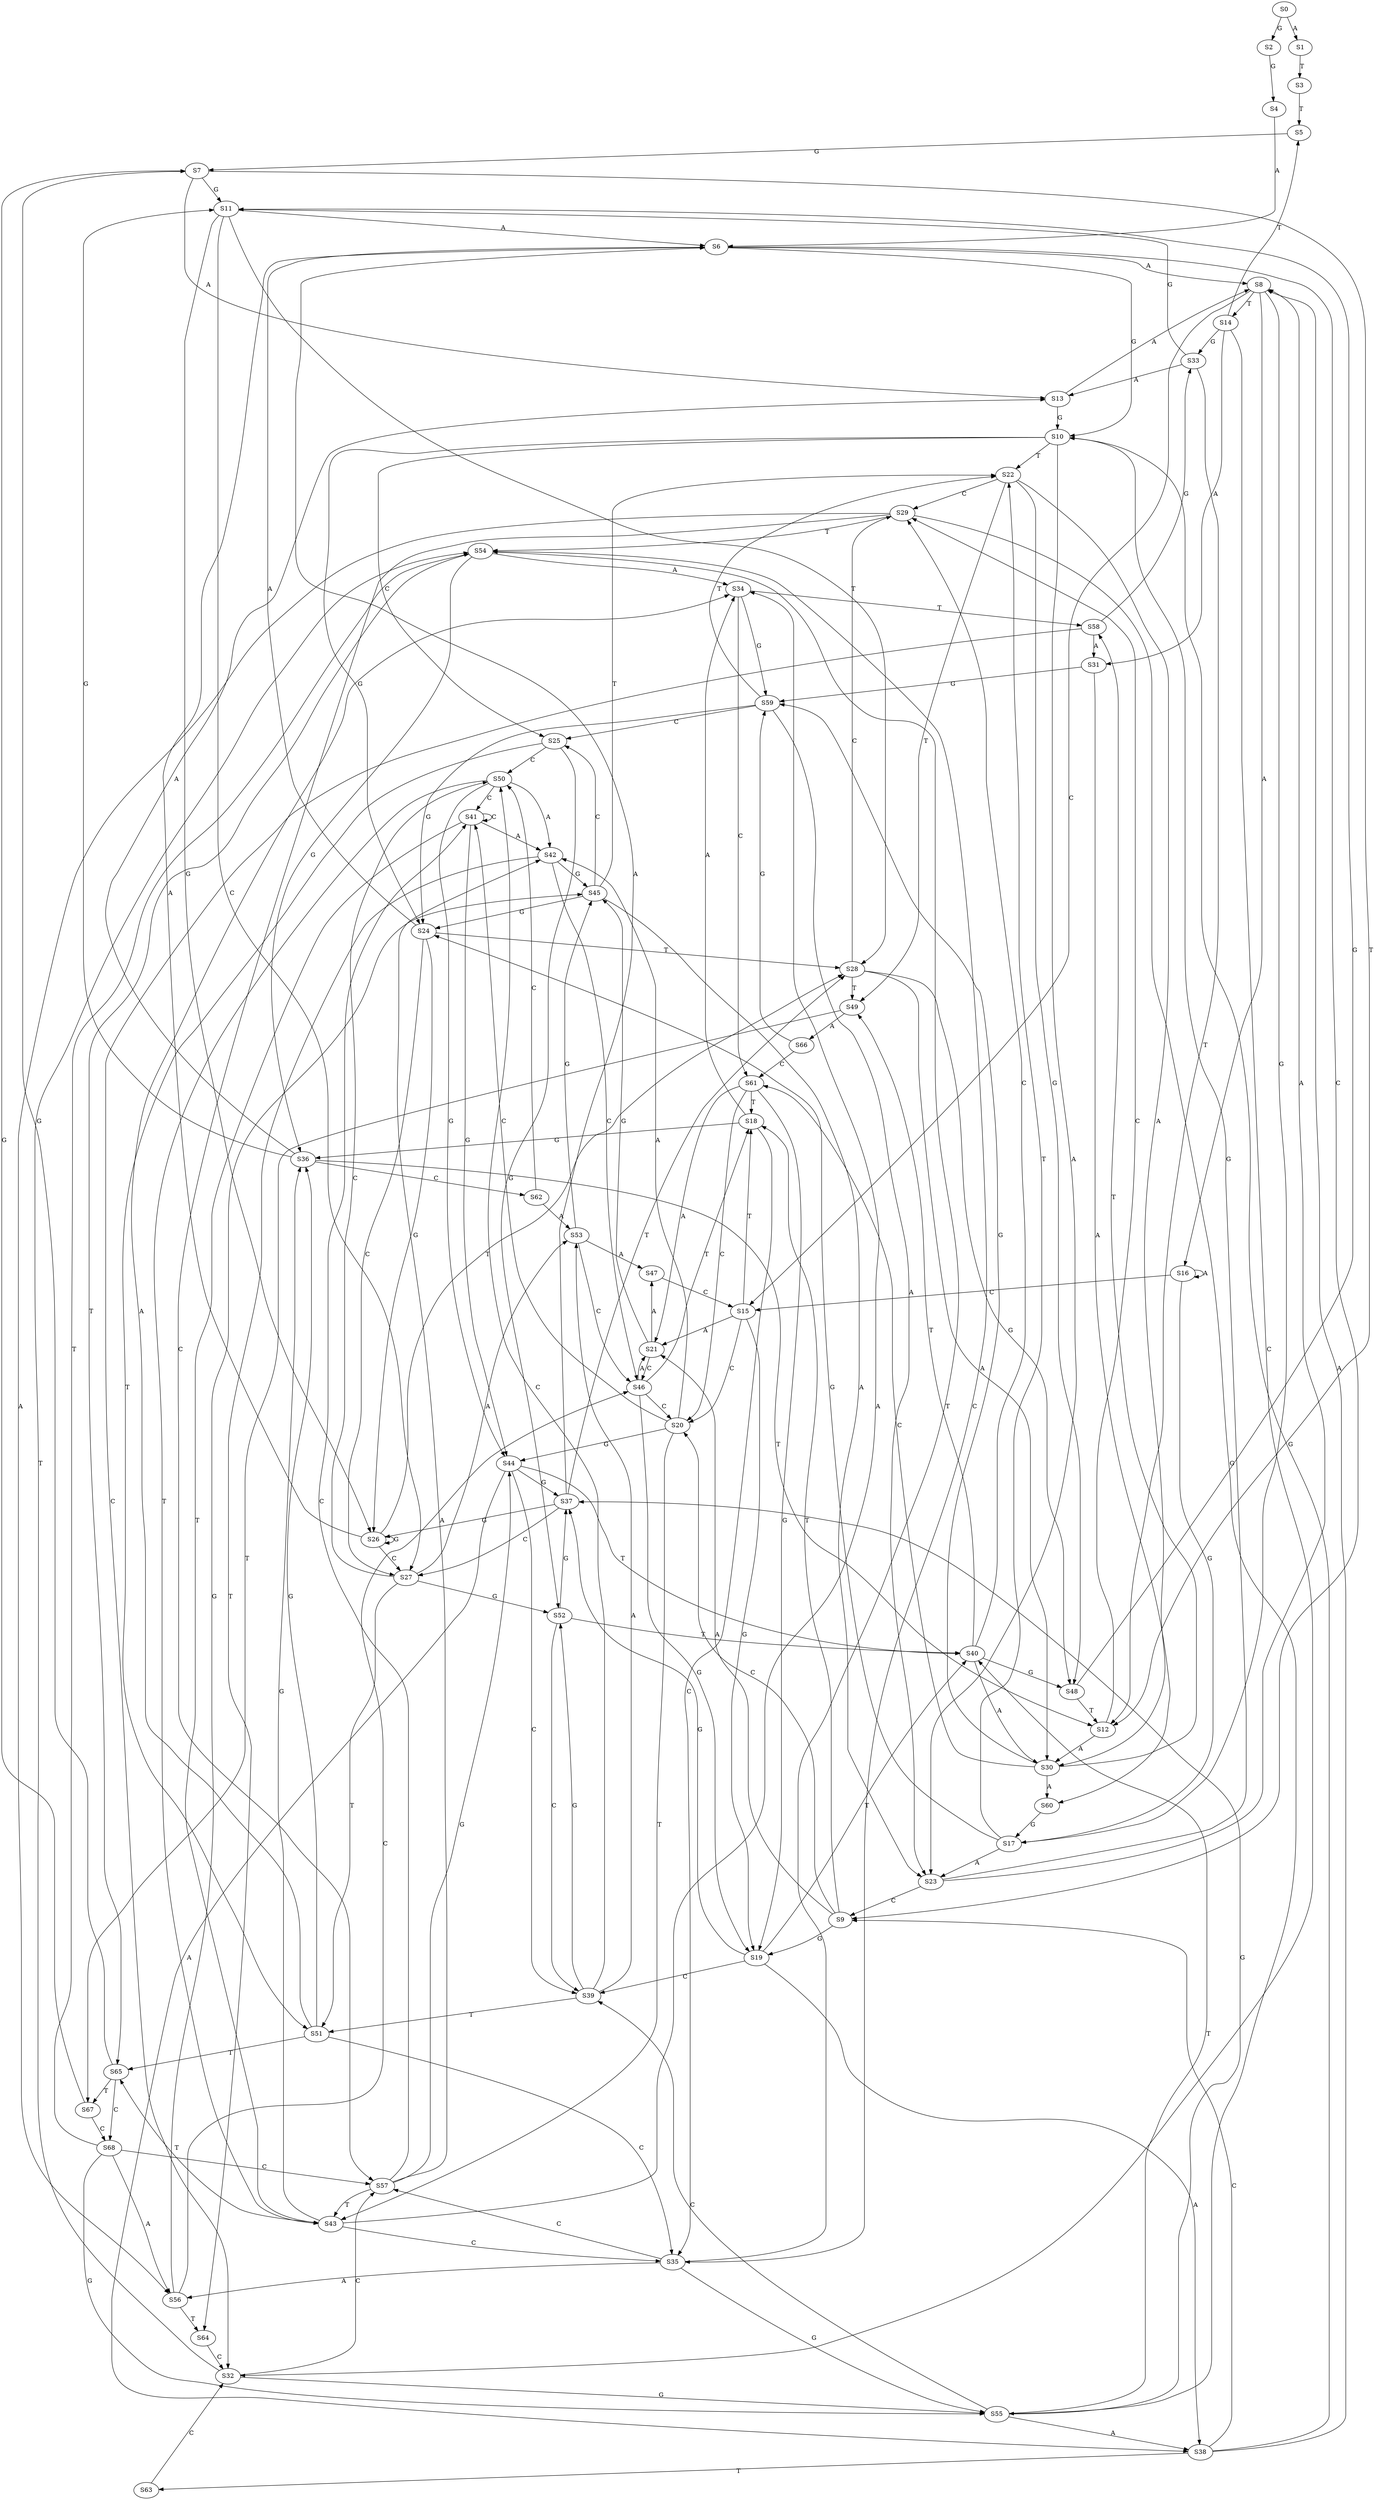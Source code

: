 strict digraph  {
	S0 -> S1 [ label = A ];
	S0 -> S2 [ label = G ];
	S1 -> S3 [ label = T ];
	S2 -> S4 [ label = G ];
	S3 -> S5 [ label = T ];
	S4 -> S6 [ label = A ];
	S5 -> S7 [ label = G ];
	S6 -> S8 [ label = A ];
	S6 -> S9 [ label = C ];
	S6 -> S10 [ label = G ];
	S7 -> S11 [ label = G ];
	S7 -> S12 [ label = T ];
	S7 -> S13 [ label = A ];
	S8 -> S14 [ label = T ];
	S8 -> S15 [ label = C ];
	S8 -> S16 [ label = A ];
	S8 -> S17 [ label = G ];
	S9 -> S18 [ label = T ];
	S9 -> S19 [ label = G ];
	S9 -> S20 [ label = C ];
	S9 -> S21 [ label = A ];
	S10 -> S22 [ label = T ];
	S10 -> S23 [ label = A ];
	S10 -> S24 [ label = G ];
	S10 -> S25 [ label = C ];
	S11 -> S26 [ label = G ];
	S11 -> S27 [ label = C ];
	S11 -> S6 [ label = A ];
	S11 -> S28 [ label = T ];
	S12 -> S29 [ label = C ];
	S12 -> S30 [ label = A ];
	S13 -> S10 [ label = G ];
	S13 -> S8 [ label = A ];
	S14 -> S31 [ label = A ];
	S14 -> S32 [ label = C ];
	S14 -> S33 [ label = G ];
	S14 -> S5 [ label = T ];
	S15 -> S21 [ label = A ];
	S15 -> S20 [ label = C ];
	S15 -> S19 [ label = G ];
	S15 -> S18 [ label = T ];
	S16 -> S17 [ label = G ];
	S16 -> S15 [ label = C ];
	S16 -> S16 [ label = A ];
	S17 -> S22 [ label = T ];
	S17 -> S23 [ label = A ];
	S17 -> S24 [ label = G ];
	S18 -> S34 [ label = A ];
	S18 -> S35 [ label = C ];
	S18 -> S36 [ label = G ];
	S19 -> S37 [ label = G ];
	S19 -> S38 [ label = A ];
	S19 -> S39 [ label = C ];
	S19 -> S40 [ label = T ];
	S20 -> S41 [ label = C ];
	S20 -> S42 [ label = A ];
	S20 -> S43 [ label = T ];
	S20 -> S44 [ label = G ];
	S21 -> S45 [ label = G ];
	S21 -> S46 [ label = C ];
	S21 -> S47 [ label = A ];
	S22 -> S30 [ label = A ];
	S22 -> S29 [ label = C ];
	S22 -> S48 [ label = G ];
	S22 -> S49 [ label = T ];
	S23 -> S8 [ label = A ];
	S23 -> S9 [ label = C ];
	S23 -> S10 [ label = G ];
	S24 -> S6 [ label = A ];
	S24 -> S26 [ label = G ];
	S24 -> S28 [ label = T ];
	S24 -> S27 [ label = C ];
	S25 -> S50 [ label = C ];
	S25 -> S51 [ label = T ];
	S25 -> S52 [ label = G ];
	S26 -> S28 [ label = T ];
	S26 -> S27 [ label = C ];
	S26 -> S26 [ label = G ];
	S26 -> S6 [ label = A ];
	S27 -> S51 [ label = T ];
	S27 -> S50 [ label = C ];
	S27 -> S53 [ label = A ];
	S27 -> S52 [ label = G ];
	S28 -> S30 [ label = A ];
	S28 -> S29 [ label = C ];
	S28 -> S48 [ label = G ];
	S28 -> S49 [ label = T ];
	S29 -> S54 [ label = T ];
	S29 -> S55 [ label = G ];
	S29 -> S56 [ label = A ];
	S29 -> S57 [ label = C ];
	S30 -> S58 [ label = T ];
	S30 -> S59 [ label = G ];
	S30 -> S60 [ label = A ];
	S30 -> S61 [ label = C ];
	S31 -> S59 [ label = G ];
	S31 -> S60 [ label = A ];
	S32 -> S57 [ label = C ];
	S32 -> S55 [ label = G ];
	S32 -> S54 [ label = T ];
	S33 -> S11 [ label = G ];
	S33 -> S13 [ label = A ];
	S33 -> S12 [ label = T ];
	S34 -> S59 [ label = G ];
	S34 -> S58 [ label = T ];
	S34 -> S61 [ label = C ];
	S35 -> S54 [ label = T ];
	S35 -> S55 [ label = G ];
	S35 -> S57 [ label = C ];
	S35 -> S56 [ label = A ];
	S36 -> S13 [ label = A ];
	S36 -> S62 [ label = C ];
	S36 -> S11 [ label = G ];
	S36 -> S12 [ label = T ];
	S37 -> S6 [ label = A ];
	S37 -> S26 [ label = G ];
	S37 -> S27 [ label = C ];
	S37 -> S28 [ label = T ];
	S38 -> S8 [ label = A ];
	S38 -> S9 [ label = C ];
	S38 -> S10 [ label = G ];
	S38 -> S63 [ label = T ];
	S39 -> S52 [ label = G ];
	S39 -> S51 [ label = T ];
	S39 -> S50 [ label = C ];
	S39 -> S53 [ label = A ];
	S40 -> S29 [ label = C ];
	S40 -> S30 [ label = A ];
	S40 -> S48 [ label = G ];
	S40 -> S49 [ label = T ];
	S41 -> S44 [ label = G ];
	S41 -> S41 [ label = C ];
	S41 -> S42 [ label = A ];
	S41 -> S43 [ label = T ];
	S42 -> S45 [ label = G ];
	S42 -> S64 [ label = T ];
	S42 -> S46 [ label = C ];
	S43 -> S36 [ label = G ];
	S43 -> S34 [ label = A ];
	S43 -> S35 [ label = C ];
	S43 -> S65 [ label = T ];
	S44 -> S38 [ label = A ];
	S44 -> S37 [ label = G ];
	S44 -> S40 [ label = T ];
	S44 -> S39 [ label = C ];
	S45 -> S24 [ label = G ];
	S45 -> S22 [ label = T ];
	S45 -> S23 [ label = A ];
	S45 -> S25 [ label = C ];
	S46 -> S18 [ label = T ];
	S46 -> S20 [ label = C ];
	S46 -> S21 [ label = A ];
	S46 -> S19 [ label = G ];
	S47 -> S15 [ label = C ];
	S48 -> S12 [ label = T ];
	S48 -> S11 [ label = G ];
	S49 -> S66 [ label = A ];
	S49 -> S67 [ label = T ];
	S50 -> S44 [ label = G ];
	S50 -> S42 [ label = A ];
	S50 -> S43 [ label = T ];
	S50 -> S41 [ label = C ];
	S51 -> S34 [ label = A ];
	S51 -> S35 [ label = C ];
	S51 -> S65 [ label = T ];
	S51 -> S36 [ label = G ];
	S52 -> S37 [ label = G ];
	S52 -> S39 [ label = C ];
	S52 -> S40 [ label = T ];
	S53 -> S45 [ label = G ];
	S53 -> S46 [ label = C ];
	S53 -> S47 [ label = A ];
	S54 -> S36 [ label = G ];
	S54 -> S35 [ label = C ];
	S54 -> S34 [ label = A ];
	S54 -> S65 [ label = T ];
	S55 -> S37 [ label = G ];
	S55 -> S40 [ label = T ];
	S55 -> S39 [ label = C ];
	S55 -> S38 [ label = A ];
	S56 -> S64 [ label = T ];
	S56 -> S46 [ label = C ];
	S56 -> S45 [ label = G ];
	S57 -> S41 [ label = C ];
	S57 -> S42 [ label = A ];
	S57 -> S43 [ label = T ];
	S57 -> S44 [ label = G ];
	S58 -> S32 [ label = C ];
	S58 -> S31 [ label = A ];
	S58 -> S33 [ label = G ];
	S59 -> S22 [ label = T ];
	S59 -> S23 [ label = A ];
	S59 -> S25 [ label = C ];
	S59 -> S24 [ label = G ];
	S60 -> S17 [ label = G ];
	S61 -> S19 [ label = G ];
	S61 -> S20 [ label = C ];
	S61 -> S18 [ label = T ];
	S61 -> S21 [ label = A ];
	S62 -> S50 [ label = C ];
	S62 -> S53 [ label = A ];
	S63 -> S32 [ label = C ];
	S64 -> S32 [ label = C ];
	S65 -> S68 [ label = C ];
	S65 -> S7 [ label = G ];
	S65 -> S67 [ label = T ];
	S66 -> S61 [ label = C ];
	S66 -> S59 [ label = G ];
	S67 -> S7 [ label = G ];
	S67 -> S68 [ label = C ];
	S68 -> S56 [ label = A ];
	S68 -> S54 [ label = T ];
	S68 -> S57 [ label = C ];
	S68 -> S55 [ label = G ];
}
